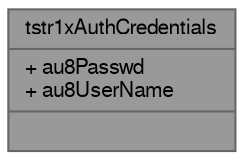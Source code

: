 digraph "tstr1xAuthCredentials"
{
 // LATEX_PDF_SIZE
  bgcolor="transparent";
  edge [fontname=FreeSans,fontsize=10,labelfontname=FreeSans,labelfontsize=10];
  node [fontname=FreeSans,fontsize=10,shape=box,height=0.2,width=0.4];
  Node1 [shape=record,label="{tstr1xAuthCredentials\n|+ au8Passwd\l+ au8UserName\l|}",height=0.2,width=0.4,color="gray40", fillcolor="grey60", style="filled", fontcolor="black",tooltip=" "];
}
